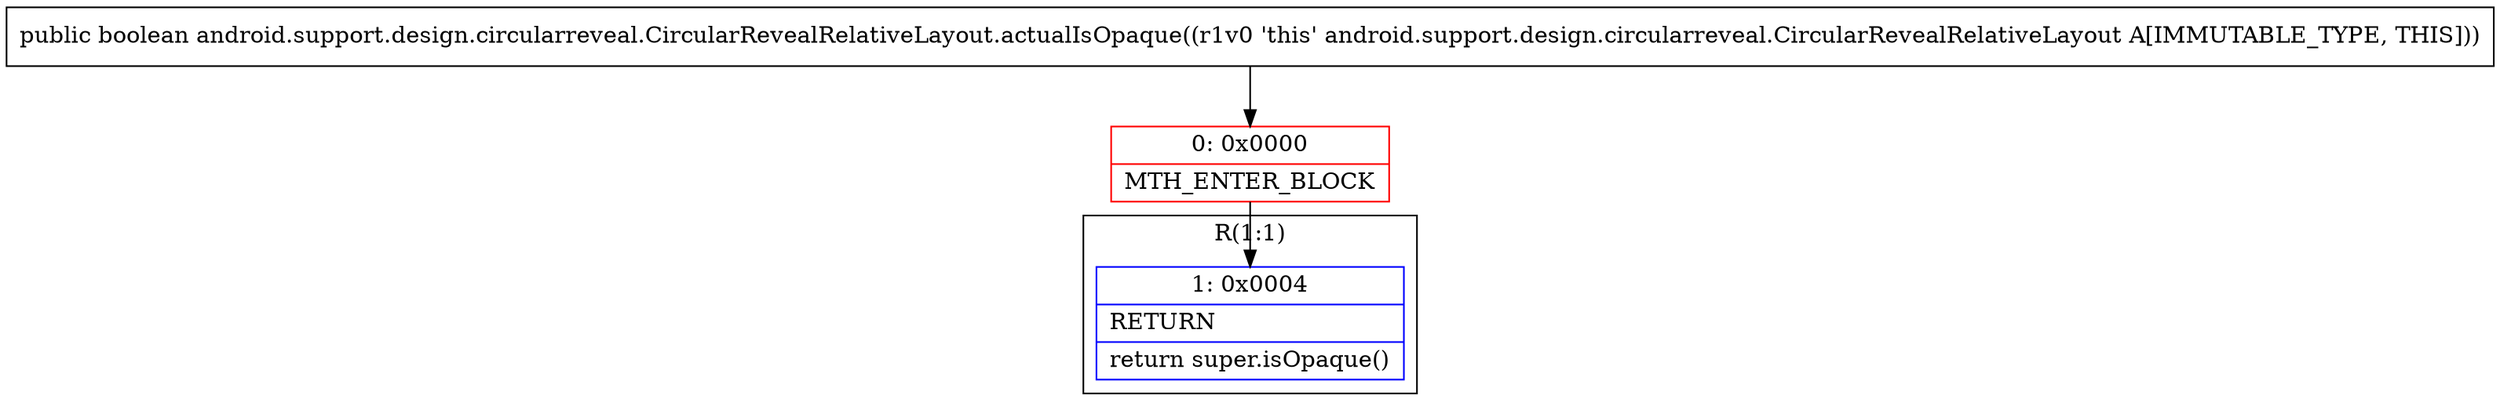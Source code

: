 digraph "CFG forandroid.support.design.circularreveal.CircularRevealRelativeLayout.actualIsOpaque()Z" {
subgraph cluster_Region_254673536 {
label = "R(1:1)";
node [shape=record,color=blue];
Node_1 [shape=record,label="{1\:\ 0x0004|RETURN\l|return super.isOpaque()\l}"];
}
Node_0 [shape=record,color=red,label="{0\:\ 0x0000|MTH_ENTER_BLOCK\l}"];
MethodNode[shape=record,label="{public boolean android.support.design.circularreveal.CircularRevealRelativeLayout.actualIsOpaque((r1v0 'this' android.support.design.circularreveal.CircularRevealRelativeLayout A[IMMUTABLE_TYPE, THIS])) }"];
MethodNode -> Node_0;
Node_0 -> Node_1;
}

